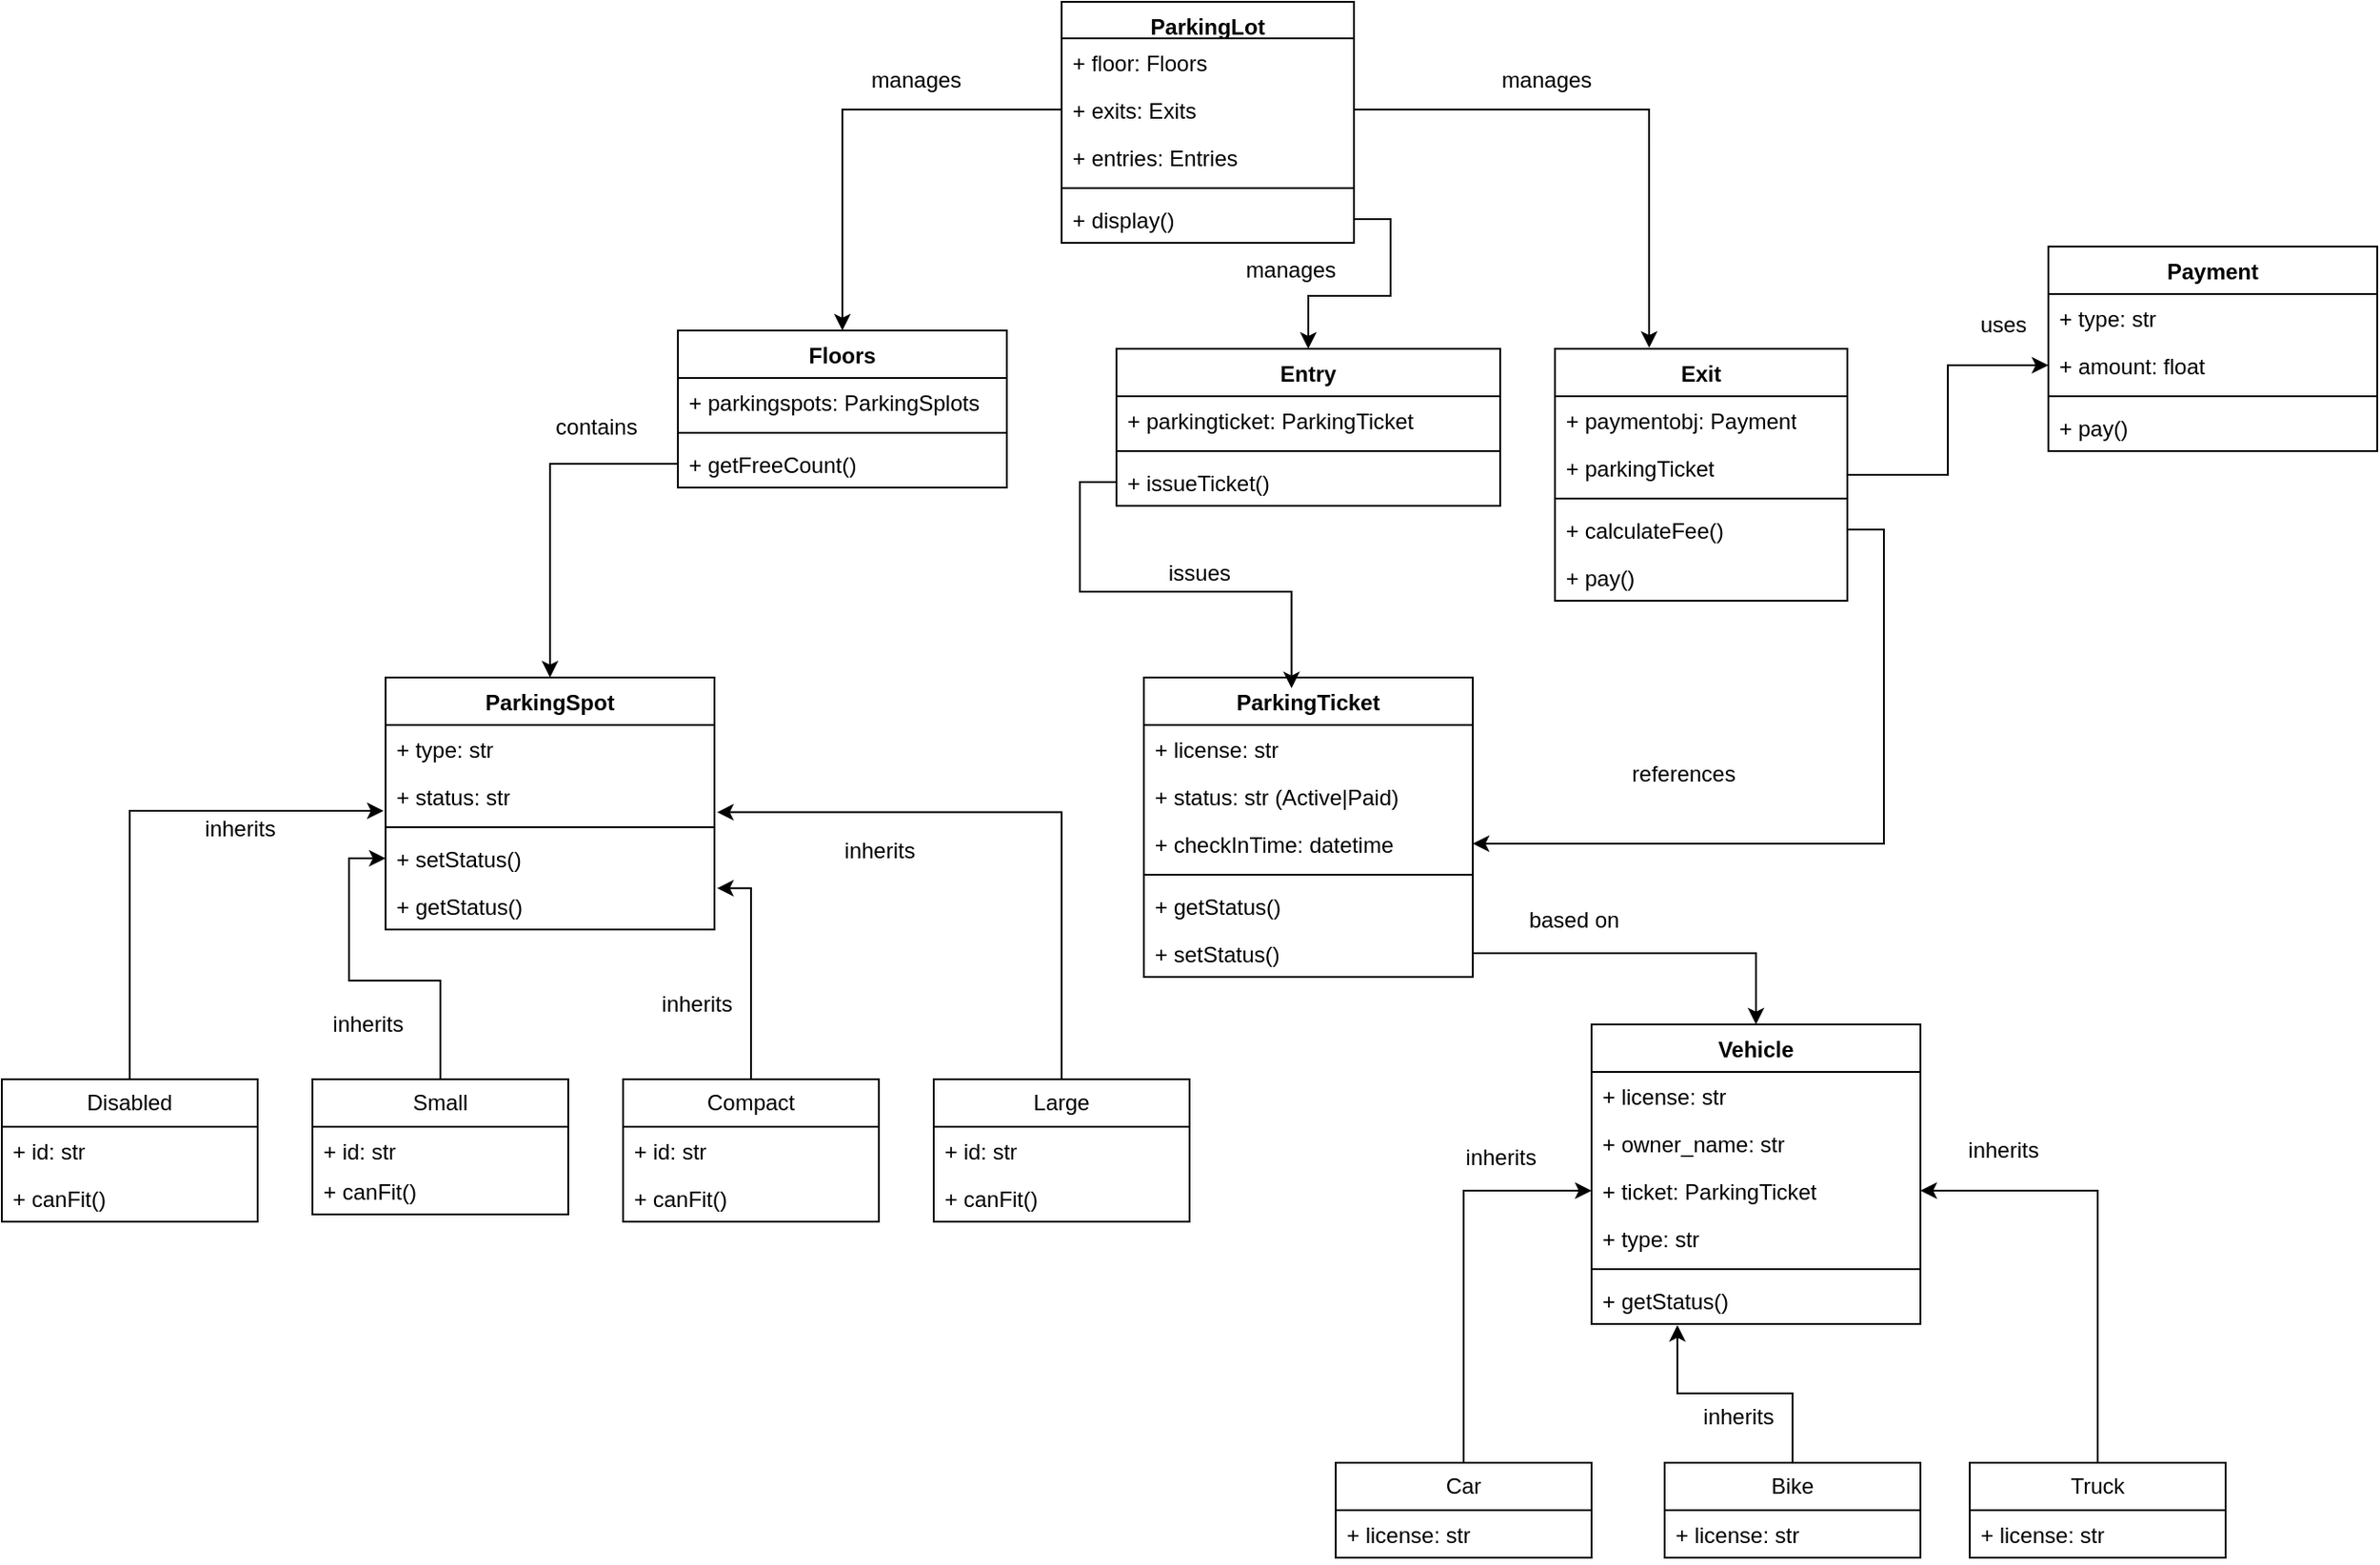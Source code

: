 <mxfile version="26.0.16">
  <diagram id="C5RBs43oDa-KdzZeNtuy" name="Page-1">
    <mxGraphModel dx="1863" dy="606" grid="1" gridSize="10" guides="1" tooltips="1" connect="1" arrows="1" fold="1" page="1" pageScale="1" pageWidth="827" pageHeight="1169" math="0" shadow="0">
      <root>
        <mxCell id="WIyWlLk6GJQsqaUBKTNV-0" />
        <mxCell id="WIyWlLk6GJQsqaUBKTNV-1" parent="WIyWlLk6GJQsqaUBKTNV-0" />
        <mxCell id="2SiRJwV4aDoIHjvy0PvF-11" value="ParkingLot" style="swimlane;fontStyle=1;align=center;verticalAlign=top;childLayout=stackLayout;horizontal=1;startSize=20;horizontalStack=0;resizeParent=1;resizeParentMax=0;resizeLast=0;collapsible=1;marginBottom=0;whiteSpace=wrap;html=1;" parent="WIyWlLk6GJQsqaUBKTNV-1" vertex="1">
          <mxGeometry x="320" y="40" width="160" height="132" as="geometry" />
        </mxCell>
        <mxCell id="2SiRJwV4aDoIHjvy0PvF-2" value="+ floor: Floors" style="text;strokeColor=none;fillColor=none;align=left;verticalAlign=top;spacingLeft=4;spacingRight=4;overflow=hidden;rotatable=0;points=[[0,0.5],[1,0.5]];portConstraint=eastwest;whiteSpace=wrap;html=1;" parent="2SiRJwV4aDoIHjvy0PvF-11" vertex="1">
          <mxGeometry y="20" width="160" height="26" as="geometry" />
        </mxCell>
        <mxCell id="2SiRJwV4aDoIHjvy0PvF-4" value="+ exits: Exits" style="text;strokeColor=none;fillColor=none;align=left;verticalAlign=top;spacingLeft=4;spacingRight=4;overflow=hidden;rotatable=0;points=[[0,0.5],[1,0.5]];portConstraint=eastwest;whiteSpace=wrap;html=1;" parent="2SiRJwV4aDoIHjvy0PvF-11" vertex="1">
          <mxGeometry y="46" width="160" height="26" as="geometry" />
        </mxCell>
        <mxCell id="2SiRJwV4aDoIHjvy0PvF-3" value="+ entries: Entries" style="text;strokeColor=none;fillColor=none;align=left;verticalAlign=top;spacingLeft=4;spacingRight=4;overflow=hidden;rotatable=0;points=[[0,0.5],[1,0.5]];portConstraint=eastwest;whiteSpace=wrap;html=1;" parent="2SiRJwV4aDoIHjvy0PvF-11" vertex="1">
          <mxGeometry y="72" width="160" height="26" as="geometry" />
        </mxCell>
        <mxCell id="2SiRJwV4aDoIHjvy0PvF-13" value="" style="line;strokeWidth=1;fillColor=none;align=left;verticalAlign=middle;spacingTop=-1;spacingLeft=3;spacingRight=3;rotatable=0;labelPosition=right;points=[];portConstraint=eastwest;strokeColor=inherit;" parent="2SiRJwV4aDoIHjvy0PvF-11" vertex="1">
          <mxGeometry y="98" width="160" height="8" as="geometry" />
        </mxCell>
        <mxCell id="2SiRJwV4aDoIHjvy0PvF-15" value="+ display()" style="text;strokeColor=none;fillColor=none;align=left;verticalAlign=top;spacingLeft=4;spacingRight=4;overflow=hidden;rotatable=0;points=[[0,0.5],[1,0.5]];portConstraint=eastwest;whiteSpace=wrap;html=1;" parent="2SiRJwV4aDoIHjvy0PvF-11" vertex="1">
          <mxGeometry y="106" width="160" height="26" as="geometry" />
        </mxCell>
        <mxCell id="2SiRJwV4aDoIHjvy0PvF-16" value="Floors" style="swimlane;fontStyle=1;align=center;verticalAlign=top;childLayout=stackLayout;horizontal=1;startSize=26;horizontalStack=0;resizeParent=1;resizeParentMax=0;resizeLast=0;collapsible=1;marginBottom=0;whiteSpace=wrap;html=1;" parent="WIyWlLk6GJQsqaUBKTNV-1" vertex="1">
          <mxGeometry x="110" y="220" width="180" height="86" as="geometry" />
        </mxCell>
        <mxCell id="2SiRJwV4aDoIHjvy0PvF-17" value="+ parkingspots: ParkingSplots" style="text;strokeColor=none;fillColor=none;align=left;verticalAlign=top;spacingLeft=4;spacingRight=4;overflow=hidden;rotatable=0;points=[[0,0.5],[1,0.5]];portConstraint=eastwest;whiteSpace=wrap;html=1;" parent="2SiRJwV4aDoIHjvy0PvF-16" vertex="1">
          <mxGeometry y="26" width="180" height="26" as="geometry" />
        </mxCell>
        <mxCell id="2SiRJwV4aDoIHjvy0PvF-18" value="" style="line;strokeWidth=1;fillColor=none;align=left;verticalAlign=middle;spacingTop=-1;spacingLeft=3;spacingRight=3;rotatable=0;labelPosition=right;points=[];portConstraint=eastwest;strokeColor=inherit;" parent="2SiRJwV4aDoIHjvy0PvF-16" vertex="1">
          <mxGeometry y="52" width="180" height="8" as="geometry" />
        </mxCell>
        <mxCell id="2SiRJwV4aDoIHjvy0PvF-19" value="+ getFreeCount()" style="text;strokeColor=none;fillColor=none;align=left;verticalAlign=top;spacingLeft=4;spacingRight=4;overflow=hidden;rotatable=0;points=[[0,0.5],[1,0.5]];portConstraint=eastwest;whiteSpace=wrap;html=1;" parent="2SiRJwV4aDoIHjvy0PvF-16" vertex="1">
          <mxGeometry y="60" width="180" height="26" as="geometry" />
        </mxCell>
        <mxCell id="2SiRJwV4aDoIHjvy0PvF-20" value="Entry" style="swimlane;fontStyle=1;align=center;verticalAlign=top;childLayout=stackLayout;horizontal=1;startSize=26;horizontalStack=0;resizeParent=1;resizeParentMax=0;resizeLast=0;collapsible=1;marginBottom=0;whiteSpace=wrap;html=1;" parent="WIyWlLk6GJQsqaUBKTNV-1" vertex="1">
          <mxGeometry x="350" y="230" width="210" height="86" as="geometry" />
        </mxCell>
        <mxCell id="2SiRJwV4aDoIHjvy0PvF-21" value="+ parkingticket: ParkingTicket" style="text;strokeColor=none;fillColor=none;align=left;verticalAlign=top;spacingLeft=4;spacingRight=4;overflow=hidden;rotatable=0;points=[[0,0.5],[1,0.5]];portConstraint=eastwest;whiteSpace=wrap;html=1;" parent="2SiRJwV4aDoIHjvy0PvF-20" vertex="1">
          <mxGeometry y="26" width="210" height="26" as="geometry" />
        </mxCell>
        <mxCell id="2SiRJwV4aDoIHjvy0PvF-22" value="" style="line;strokeWidth=1;fillColor=none;align=left;verticalAlign=middle;spacingTop=-1;spacingLeft=3;spacingRight=3;rotatable=0;labelPosition=right;points=[];portConstraint=eastwest;strokeColor=inherit;" parent="2SiRJwV4aDoIHjvy0PvF-20" vertex="1">
          <mxGeometry y="52" width="210" height="8" as="geometry" />
        </mxCell>
        <mxCell id="2SiRJwV4aDoIHjvy0PvF-23" value="+ issueTicket()" style="text;strokeColor=none;fillColor=none;align=left;verticalAlign=top;spacingLeft=4;spacingRight=4;overflow=hidden;rotatable=0;points=[[0,0.5],[1,0.5]];portConstraint=eastwest;whiteSpace=wrap;html=1;" parent="2SiRJwV4aDoIHjvy0PvF-20" vertex="1">
          <mxGeometry y="60" width="210" height="26" as="geometry" />
        </mxCell>
        <mxCell id="2SiRJwV4aDoIHjvy0PvF-64" style="edgeStyle=orthogonalEdgeStyle;rounded=0;orthogonalLoop=1;jettySize=auto;html=1;entryX=0;entryY=0.5;entryDx=0;entryDy=0;" parent="WIyWlLk6GJQsqaUBKTNV-1" source="2SiRJwV4aDoIHjvy0PvF-24" target="2SiRJwV4aDoIHjvy0PvF-59" edge="1">
          <mxGeometry relative="1" as="geometry" />
        </mxCell>
        <mxCell id="2SiRJwV4aDoIHjvy0PvF-24" value="Exit" style="swimlane;fontStyle=1;align=center;verticalAlign=top;childLayout=stackLayout;horizontal=1;startSize=26;horizontalStack=0;resizeParent=1;resizeParentMax=0;resizeLast=0;collapsible=1;marginBottom=0;whiteSpace=wrap;html=1;" parent="WIyWlLk6GJQsqaUBKTNV-1" vertex="1">
          <mxGeometry x="590" y="230" width="160" height="138" as="geometry" />
        </mxCell>
        <mxCell id="2SiRJwV4aDoIHjvy0PvF-35" value="+ paymentobj: Payment" style="text;strokeColor=none;fillColor=none;align=left;verticalAlign=top;spacingLeft=4;spacingRight=4;overflow=hidden;rotatable=0;points=[[0,0.5],[1,0.5]];portConstraint=eastwest;whiteSpace=wrap;html=1;" parent="2SiRJwV4aDoIHjvy0PvF-24" vertex="1">
          <mxGeometry y="26" width="160" height="26" as="geometry" />
        </mxCell>
        <mxCell id="2SiRJwV4aDoIHjvy0PvF-25" value="+ parkingTicket" style="text;strokeColor=none;fillColor=none;align=left;verticalAlign=top;spacingLeft=4;spacingRight=4;overflow=hidden;rotatable=0;points=[[0,0.5],[1,0.5]];portConstraint=eastwest;whiteSpace=wrap;html=1;" parent="2SiRJwV4aDoIHjvy0PvF-24" vertex="1">
          <mxGeometry y="52" width="160" height="26" as="geometry" />
        </mxCell>
        <mxCell id="2SiRJwV4aDoIHjvy0PvF-26" value="" style="line;strokeWidth=1;fillColor=none;align=left;verticalAlign=middle;spacingTop=-1;spacingLeft=3;spacingRight=3;rotatable=0;labelPosition=right;points=[];portConstraint=eastwest;strokeColor=inherit;" parent="2SiRJwV4aDoIHjvy0PvF-24" vertex="1">
          <mxGeometry y="78" width="160" height="8" as="geometry" />
        </mxCell>
        <mxCell id="2SiRJwV4aDoIHjvy0PvF-27" value="+ calculateFee()" style="text;strokeColor=none;fillColor=none;align=left;verticalAlign=top;spacingLeft=4;spacingRight=4;overflow=hidden;rotatable=0;points=[[0,0.5],[1,0.5]];portConstraint=eastwest;whiteSpace=wrap;html=1;" parent="2SiRJwV4aDoIHjvy0PvF-24" vertex="1">
          <mxGeometry y="86" width="160" height="26" as="geometry" />
        </mxCell>
        <mxCell id="2SiRJwV4aDoIHjvy0PvF-34" value="+ pay()" style="text;strokeColor=none;fillColor=none;align=left;verticalAlign=top;spacingLeft=4;spacingRight=4;overflow=hidden;rotatable=0;points=[[0,0.5],[1,0.5]];portConstraint=eastwest;whiteSpace=wrap;html=1;" parent="2SiRJwV4aDoIHjvy0PvF-24" vertex="1">
          <mxGeometry y="112" width="160" height="26" as="geometry" />
        </mxCell>
        <mxCell id="2SiRJwV4aDoIHjvy0PvF-28" value="ParkingSpot" style="swimlane;fontStyle=1;align=center;verticalAlign=top;childLayout=stackLayout;horizontal=1;startSize=26;horizontalStack=0;resizeParent=1;resizeParentMax=0;resizeLast=0;collapsible=1;marginBottom=0;whiteSpace=wrap;html=1;" parent="WIyWlLk6GJQsqaUBKTNV-1" vertex="1">
          <mxGeometry x="-50" y="410" width="180" height="138" as="geometry" />
        </mxCell>
        <mxCell id="2SiRJwV4aDoIHjvy0PvF-29" value="+ type: str" style="text;strokeColor=none;fillColor=none;align=left;verticalAlign=top;spacingLeft=4;spacingRight=4;overflow=hidden;rotatable=0;points=[[0,0.5],[1,0.5]];portConstraint=eastwest;whiteSpace=wrap;html=1;" parent="2SiRJwV4aDoIHjvy0PvF-28" vertex="1">
          <mxGeometry y="26" width="180" height="26" as="geometry" />
        </mxCell>
        <mxCell id="2SiRJwV4aDoIHjvy0PvF-32" value="+ status: str" style="text;strokeColor=none;fillColor=none;align=left;verticalAlign=top;spacingLeft=4;spacingRight=4;overflow=hidden;rotatable=0;points=[[0,0.5],[1,0.5]];portConstraint=eastwest;whiteSpace=wrap;html=1;" parent="2SiRJwV4aDoIHjvy0PvF-28" vertex="1">
          <mxGeometry y="52" width="180" height="26" as="geometry" />
        </mxCell>
        <mxCell id="2SiRJwV4aDoIHjvy0PvF-30" value="" style="line;strokeWidth=1;fillColor=none;align=left;verticalAlign=middle;spacingTop=-1;spacingLeft=3;spacingRight=3;rotatable=0;labelPosition=right;points=[];portConstraint=eastwest;strokeColor=inherit;" parent="2SiRJwV4aDoIHjvy0PvF-28" vertex="1">
          <mxGeometry y="78" width="180" height="8" as="geometry" />
        </mxCell>
        <mxCell id="2SiRJwV4aDoIHjvy0PvF-33" value="+ setStatus()" style="text;strokeColor=none;fillColor=none;align=left;verticalAlign=top;spacingLeft=4;spacingRight=4;overflow=hidden;rotatable=0;points=[[0,0.5],[1,0.5]];portConstraint=eastwest;whiteSpace=wrap;html=1;" parent="2SiRJwV4aDoIHjvy0PvF-28" vertex="1">
          <mxGeometry y="86" width="180" height="26" as="geometry" />
        </mxCell>
        <mxCell id="2SiRJwV4aDoIHjvy0PvF-31" value="+ getStatus()" style="text;strokeColor=none;fillColor=none;align=left;verticalAlign=top;spacingLeft=4;spacingRight=4;overflow=hidden;rotatable=0;points=[[0,0.5],[1,0.5]];portConstraint=eastwest;whiteSpace=wrap;html=1;" parent="2SiRJwV4aDoIHjvy0PvF-28" vertex="1">
          <mxGeometry y="112" width="180" height="26" as="geometry" />
        </mxCell>
        <mxCell id="2SiRJwV4aDoIHjvy0PvF-36" style="edgeStyle=orthogonalEdgeStyle;rounded=0;orthogonalLoop=1;jettySize=auto;html=1;entryX=0.5;entryY=0;entryDx=0;entryDy=0;" parent="WIyWlLk6GJQsqaUBKTNV-1" source="2SiRJwV4aDoIHjvy0PvF-4" target="2SiRJwV4aDoIHjvy0PvF-16" edge="1">
          <mxGeometry relative="1" as="geometry" />
        </mxCell>
        <mxCell id="2SiRJwV4aDoIHjvy0PvF-37" style="edgeStyle=orthogonalEdgeStyle;rounded=0;orthogonalLoop=1;jettySize=auto;html=1;exitX=1;exitY=0.5;exitDx=0;exitDy=0;entryX=0.322;entryY=-0.004;entryDx=0;entryDy=0;entryPerimeter=0;" parent="WIyWlLk6GJQsqaUBKTNV-1" source="2SiRJwV4aDoIHjvy0PvF-4" target="2SiRJwV4aDoIHjvy0PvF-24" edge="1">
          <mxGeometry relative="1" as="geometry">
            <mxPoint x="641" y="220" as="targetPoint" />
          </mxGeometry>
        </mxCell>
        <mxCell id="2SiRJwV4aDoIHjvy0PvF-38" style="edgeStyle=orthogonalEdgeStyle;rounded=0;orthogonalLoop=1;jettySize=auto;html=1;" parent="WIyWlLk6GJQsqaUBKTNV-1" source="2SiRJwV4aDoIHjvy0PvF-15" target="2SiRJwV4aDoIHjvy0PvF-20" edge="1">
          <mxGeometry relative="1" as="geometry" />
        </mxCell>
        <mxCell id="2SiRJwV4aDoIHjvy0PvF-39" value="manages" style="text;html=1;align=center;verticalAlign=middle;resizable=0;points=[];autosize=1;strokeColor=none;fillColor=none;" parent="WIyWlLk6GJQsqaUBKTNV-1" vertex="1">
          <mxGeometry x="205" y="68" width="70" height="30" as="geometry" />
        </mxCell>
        <mxCell id="2SiRJwV4aDoIHjvy0PvF-40" value="manages" style="text;html=1;align=center;verticalAlign=middle;resizable=0;points=[];autosize=1;strokeColor=none;fillColor=none;" parent="WIyWlLk6GJQsqaUBKTNV-1" vertex="1">
          <mxGeometry x="410" y="172" width="70" height="30" as="geometry" />
        </mxCell>
        <mxCell id="2SiRJwV4aDoIHjvy0PvF-41" value="manages" style="text;html=1;align=center;verticalAlign=middle;resizable=0;points=[];autosize=1;strokeColor=none;fillColor=none;" parent="WIyWlLk6GJQsqaUBKTNV-1" vertex="1">
          <mxGeometry x="550" y="68" width="70" height="30" as="geometry" />
        </mxCell>
        <mxCell id="2SiRJwV4aDoIHjvy0PvF-43" style="edgeStyle=orthogonalEdgeStyle;rounded=0;orthogonalLoop=1;jettySize=auto;html=1;entryX=0.5;entryY=0;entryDx=0;entryDy=0;" parent="WIyWlLk6GJQsqaUBKTNV-1" source="2SiRJwV4aDoIHjvy0PvF-19" target="2SiRJwV4aDoIHjvy0PvF-28" edge="1">
          <mxGeometry relative="1" as="geometry" />
        </mxCell>
        <mxCell id="2SiRJwV4aDoIHjvy0PvF-44" value="contains" style="text;html=1;align=center;verticalAlign=middle;resizable=0;points=[];autosize=1;strokeColor=none;fillColor=none;" parent="WIyWlLk6GJQsqaUBKTNV-1" vertex="1">
          <mxGeometry x="30" y="258" width="70" height="30" as="geometry" />
        </mxCell>
        <mxCell id="2SiRJwV4aDoIHjvy0PvF-45" value="ParkingTicket" style="swimlane;fontStyle=1;align=center;verticalAlign=top;childLayout=stackLayout;horizontal=1;startSize=26;horizontalStack=0;resizeParent=1;resizeParentMax=0;resizeLast=0;collapsible=1;marginBottom=0;whiteSpace=wrap;html=1;" parent="WIyWlLk6GJQsqaUBKTNV-1" vertex="1">
          <mxGeometry x="365" y="410" width="180" height="164" as="geometry" />
        </mxCell>
        <mxCell id="2SiRJwV4aDoIHjvy0PvF-46" value="+ license: str" style="text;strokeColor=none;fillColor=none;align=left;verticalAlign=top;spacingLeft=4;spacingRight=4;overflow=hidden;rotatable=0;points=[[0,0.5],[1,0.5]];portConstraint=eastwest;whiteSpace=wrap;html=1;" parent="2SiRJwV4aDoIHjvy0PvF-45" vertex="1">
          <mxGeometry y="26" width="180" height="26" as="geometry" />
        </mxCell>
        <mxCell id="2SiRJwV4aDoIHjvy0PvF-55" value="+ status: str (Active|Paid)" style="text;strokeColor=none;fillColor=none;align=left;verticalAlign=top;spacingLeft=4;spacingRight=4;overflow=hidden;rotatable=0;points=[[0,0.5],[1,0.5]];portConstraint=eastwest;whiteSpace=wrap;html=1;" parent="2SiRJwV4aDoIHjvy0PvF-45" vertex="1">
          <mxGeometry y="52" width="180" height="26" as="geometry" />
        </mxCell>
        <mxCell id="2SiRJwV4aDoIHjvy0PvF-47" value="+ checkInTime: datetime" style="text;strokeColor=none;fillColor=none;align=left;verticalAlign=top;spacingLeft=4;spacingRight=4;overflow=hidden;rotatable=0;points=[[0,0.5],[1,0.5]];portConstraint=eastwest;whiteSpace=wrap;html=1;" parent="2SiRJwV4aDoIHjvy0PvF-45" vertex="1">
          <mxGeometry y="78" width="180" height="26" as="geometry" />
        </mxCell>
        <mxCell id="2SiRJwV4aDoIHjvy0PvF-48" value="" style="line;strokeWidth=1;fillColor=none;align=left;verticalAlign=middle;spacingTop=-1;spacingLeft=3;spacingRight=3;rotatable=0;labelPosition=right;points=[];portConstraint=eastwest;strokeColor=inherit;" parent="2SiRJwV4aDoIHjvy0PvF-45" vertex="1">
          <mxGeometry y="104" width="180" height="8" as="geometry" />
        </mxCell>
        <mxCell id="2SiRJwV4aDoIHjvy0PvF-50" value="+ getStatus()" style="text;strokeColor=none;fillColor=none;align=left;verticalAlign=top;spacingLeft=4;spacingRight=4;overflow=hidden;rotatable=0;points=[[0,0.5],[1,0.5]];portConstraint=eastwest;whiteSpace=wrap;html=1;" parent="2SiRJwV4aDoIHjvy0PvF-45" vertex="1">
          <mxGeometry y="112" width="180" height="26" as="geometry" />
        </mxCell>
        <mxCell id="2SiRJwV4aDoIHjvy0PvF-56" value="+ setStatus()" style="text;strokeColor=none;fillColor=none;align=left;verticalAlign=top;spacingLeft=4;spacingRight=4;overflow=hidden;rotatable=0;points=[[0,0.5],[1,0.5]];portConstraint=eastwest;whiteSpace=wrap;html=1;" parent="2SiRJwV4aDoIHjvy0PvF-45" vertex="1">
          <mxGeometry y="138" width="180" height="26" as="geometry" />
        </mxCell>
        <mxCell id="2SiRJwV4aDoIHjvy0PvF-51" style="edgeStyle=orthogonalEdgeStyle;rounded=0;orthogonalLoop=1;jettySize=auto;html=1;entryX=0.449;entryY=0.036;entryDx=0;entryDy=0;entryPerimeter=0;" parent="WIyWlLk6GJQsqaUBKTNV-1" source="2SiRJwV4aDoIHjvy0PvF-23" target="2SiRJwV4aDoIHjvy0PvF-45" edge="1">
          <mxGeometry relative="1" as="geometry" />
        </mxCell>
        <mxCell id="2SiRJwV4aDoIHjvy0PvF-52" value="issues" style="text;html=1;align=center;verticalAlign=middle;resizable=0;points=[];autosize=1;strokeColor=none;fillColor=none;" parent="WIyWlLk6GJQsqaUBKTNV-1" vertex="1">
          <mxGeometry x="365" y="338" width="60" height="30" as="geometry" />
        </mxCell>
        <mxCell id="2SiRJwV4aDoIHjvy0PvF-53" style="edgeStyle=orthogonalEdgeStyle;rounded=0;orthogonalLoop=1;jettySize=auto;html=1;exitX=1;exitY=0.5;exitDx=0;exitDy=0;entryX=1;entryY=0.5;entryDx=0;entryDy=0;" parent="WIyWlLk6GJQsqaUBKTNV-1" source="2SiRJwV4aDoIHjvy0PvF-27" target="2SiRJwV4aDoIHjvy0PvF-47" edge="1">
          <mxGeometry relative="1" as="geometry" />
        </mxCell>
        <mxCell id="2SiRJwV4aDoIHjvy0PvF-54" value="references" style="text;html=1;align=center;verticalAlign=middle;resizable=0;points=[];autosize=1;strokeColor=none;fillColor=none;" parent="WIyWlLk6GJQsqaUBKTNV-1" vertex="1">
          <mxGeometry x="620" y="448" width="80" height="30" as="geometry" />
        </mxCell>
        <mxCell id="2SiRJwV4aDoIHjvy0PvF-57" value="Payment" style="swimlane;fontStyle=1;align=center;verticalAlign=top;childLayout=stackLayout;horizontal=1;startSize=26;horizontalStack=0;resizeParent=1;resizeParentMax=0;resizeLast=0;collapsible=1;marginBottom=0;whiteSpace=wrap;html=1;" parent="WIyWlLk6GJQsqaUBKTNV-1" vertex="1">
          <mxGeometry x="860" y="174" width="180" height="112" as="geometry" />
        </mxCell>
        <mxCell id="2SiRJwV4aDoIHjvy0PvF-58" value="+ type: str" style="text;strokeColor=none;fillColor=none;align=left;verticalAlign=top;spacingLeft=4;spacingRight=4;overflow=hidden;rotatable=0;points=[[0,0.5],[1,0.5]];portConstraint=eastwest;whiteSpace=wrap;html=1;" parent="2SiRJwV4aDoIHjvy0PvF-57" vertex="1">
          <mxGeometry y="26" width="180" height="26" as="geometry" />
        </mxCell>
        <mxCell id="2SiRJwV4aDoIHjvy0PvF-59" value="+ amount: float" style="text;strokeColor=none;fillColor=none;align=left;verticalAlign=top;spacingLeft=4;spacingRight=4;overflow=hidden;rotatable=0;points=[[0,0.5],[1,0.5]];portConstraint=eastwest;whiteSpace=wrap;html=1;" parent="2SiRJwV4aDoIHjvy0PvF-57" vertex="1">
          <mxGeometry y="52" width="180" height="26" as="geometry" />
        </mxCell>
        <mxCell id="2SiRJwV4aDoIHjvy0PvF-61" value="" style="line;strokeWidth=1;fillColor=none;align=left;verticalAlign=middle;spacingTop=-1;spacingLeft=3;spacingRight=3;rotatable=0;labelPosition=right;points=[];portConstraint=eastwest;strokeColor=inherit;" parent="2SiRJwV4aDoIHjvy0PvF-57" vertex="1">
          <mxGeometry y="78" width="180" height="8" as="geometry" />
        </mxCell>
        <mxCell id="2SiRJwV4aDoIHjvy0PvF-62" value="+ pay()" style="text;strokeColor=none;fillColor=none;align=left;verticalAlign=top;spacingLeft=4;spacingRight=4;overflow=hidden;rotatable=0;points=[[0,0.5],[1,0.5]];portConstraint=eastwest;whiteSpace=wrap;html=1;" parent="2SiRJwV4aDoIHjvy0PvF-57" vertex="1">
          <mxGeometry y="86" width="180" height="26" as="geometry" />
        </mxCell>
        <mxCell id="2SiRJwV4aDoIHjvy0PvF-65" value="uses" style="text;html=1;align=center;verticalAlign=middle;resizable=0;points=[];autosize=1;strokeColor=none;fillColor=none;" parent="WIyWlLk6GJQsqaUBKTNV-1" vertex="1">
          <mxGeometry x="810" y="202" width="50" height="30" as="geometry" />
        </mxCell>
        <mxCell id="2SiRJwV4aDoIHjvy0PvF-66" value="Vehicle" style="swimlane;fontStyle=1;align=center;verticalAlign=top;childLayout=stackLayout;horizontal=1;startSize=26;horizontalStack=0;resizeParent=1;resizeParentMax=0;resizeLast=0;collapsible=1;marginBottom=0;whiteSpace=wrap;html=1;" parent="WIyWlLk6GJQsqaUBKTNV-1" vertex="1">
          <mxGeometry x="610" y="600" width="180" height="164" as="geometry" />
        </mxCell>
        <mxCell id="2SiRJwV4aDoIHjvy0PvF-67" value="+ license: str" style="text;strokeColor=none;fillColor=none;align=left;verticalAlign=top;spacingLeft=4;spacingRight=4;overflow=hidden;rotatable=0;points=[[0,0.5],[1,0.5]];portConstraint=eastwest;whiteSpace=wrap;html=1;" parent="2SiRJwV4aDoIHjvy0PvF-66" vertex="1">
          <mxGeometry y="26" width="180" height="26" as="geometry" />
        </mxCell>
        <mxCell id="2SiRJwV4aDoIHjvy0PvF-68" value="+ owner_name: str" style="text;strokeColor=none;fillColor=none;align=left;verticalAlign=top;spacingLeft=4;spacingRight=4;overflow=hidden;rotatable=0;points=[[0,0.5],[1,0.5]];portConstraint=eastwest;whiteSpace=wrap;html=1;" parent="2SiRJwV4aDoIHjvy0PvF-66" vertex="1">
          <mxGeometry y="52" width="180" height="26" as="geometry" />
        </mxCell>
        <mxCell id="2SiRJwV4aDoIHjvy0PvF-73" value="+ ticket: ParkingTicket" style="text;strokeColor=none;fillColor=none;align=left;verticalAlign=top;spacingLeft=4;spacingRight=4;overflow=hidden;rotatable=0;points=[[0,0.5],[1,0.5]];portConstraint=eastwest;whiteSpace=wrap;html=1;" parent="2SiRJwV4aDoIHjvy0PvF-66" vertex="1">
          <mxGeometry y="78" width="180" height="26" as="geometry" />
        </mxCell>
        <mxCell id="2SiRJwV4aDoIHjvy0PvF-69" value="+ type: str" style="text;strokeColor=none;fillColor=none;align=left;verticalAlign=top;spacingLeft=4;spacingRight=4;overflow=hidden;rotatable=0;points=[[0,0.5],[1,0.5]];portConstraint=eastwest;whiteSpace=wrap;html=1;" parent="2SiRJwV4aDoIHjvy0PvF-66" vertex="1">
          <mxGeometry y="104" width="180" height="26" as="geometry" />
        </mxCell>
        <mxCell id="2SiRJwV4aDoIHjvy0PvF-70" value="" style="line;strokeWidth=1;fillColor=none;align=left;verticalAlign=middle;spacingTop=-1;spacingLeft=3;spacingRight=3;rotatable=0;labelPosition=right;points=[];portConstraint=eastwest;strokeColor=inherit;" parent="2SiRJwV4aDoIHjvy0PvF-66" vertex="1">
          <mxGeometry y="130" width="180" height="8" as="geometry" />
        </mxCell>
        <mxCell id="2SiRJwV4aDoIHjvy0PvF-71" value="+ getStatus()" style="text;strokeColor=none;fillColor=none;align=left;verticalAlign=top;spacingLeft=4;spacingRight=4;overflow=hidden;rotatable=0;points=[[0,0.5],[1,0.5]];portConstraint=eastwest;whiteSpace=wrap;html=1;" parent="2SiRJwV4aDoIHjvy0PvF-66" vertex="1">
          <mxGeometry y="138" width="180" height="26" as="geometry" />
        </mxCell>
        <mxCell id="2SiRJwV4aDoIHjvy0PvF-76" style="edgeStyle=orthogonalEdgeStyle;rounded=0;orthogonalLoop=1;jettySize=auto;html=1;entryX=0.5;entryY=0;entryDx=0;entryDy=0;" parent="WIyWlLk6GJQsqaUBKTNV-1" source="2SiRJwV4aDoIHjvy0PvF-56" target="2SiRJwV4aDoIHjvy0PvF-66" edge="1">
          <mxGeometry relative="1" as="geometry" />
        </mxCell>
        <mxCell id="2SiRJwV4aDoIHjvy0PvF-77" value="based on" style="text;html=1;align=center;verticalAlign=middle;resizable=0;points=[];autosize=1;strokeColor=none;fillColor=none;" parent="WIyWlLk6GJQsqaUBKTNV-1" vertex="1">
          <mxGeometry x="565" y="528" width="70" height="30" as="geometry" />
        </mxCell>
        <mxCell id="2SiRJwV4aDoIHjvy0PvF-89" value="Disabled" style="swimlane;fontStyle=0;childLayout=stackLayout;horizontal=1;startSize=26;fillColor=none;horizontalStack=0;resizeParent=1;resizeParentMax=0;resizeLast=0;collapsible=1;marginBottom=0;whiteSpace=wrap;html=1;" parent="WIyWlLk6GJQsqaUBKTNV-1" vertex="1">
          <mxGeometry x="-260" y="630" width="140" height="78" as="geometry" />
        </mxCell>
        <mxCell id="2SiRJwV4aDoIHjvy0PvF-90" value="+ id: str" style="text;strokeColor=none;fillColor=none;align=left;verticalAlign=top;spacingLeft=4;spacingRight=4;overflow=hidden;rotatable=0;points=[[0,0.5],[1,0.5]];portConstraint=eastwest;whiteSpace=wrap;html=1;" parent="2SiRJwV4aDoIHjvy0PvF-89" vertex="1">
          <mxGeometry y="26" width="140" height="26" as="geometry" />
        </mxCell>
        <mxCell id="2SiRJwV4aDoIHjvy0PvF-91" value="+ canFit()" style="text;strokeColor=none;fillColor=none;align=left;verticalAlign=top;spacingLeft=4;spacingRight=4;overflow=hidden;rotatable=0;points=[[0,0.5],[1,0.5]];portConstraint=eastwest;whiteSpace=wrap;html=1;" parent="2SiRJwV4aDoIHjvy0PvF-89" vertex="1">
          <mxGeometry y="52" width="140" height="26" as="geometry" />
        </mxCell>
        <mxCell id="2SiRJwV4aDoIHjvy0PvF-109" style="edgeStyle=orthogonalEdgeStyle;rounded=0;orthogonalLoop=1;jettySize=auto;html=1;exitX=0.5;exitY=0;exitDx=0;exitDy=0;entryX=0;entryY=0.5;entryDx=0;entryDy=0;" parent="WIyWlLk6GJQsqaUBKTNV-1" source="2SiRJwV4aDoIHjvy0PvF-92" target="2SiRJwV4aDoIHjvy0PvF-33" edge="1">
          <mxGeometry relative="1" as="geometry" />
        </mxCell>
        <mxCell id="2SiRJwV4aDoIHjvy0PvF-92" value="Small" style="swimlane;fontStyle=0;childLayout=stackLayout;horizontal=1;startSize=26;fillColor=none;horizontalStack=0;resizeParent=1;resizeParentMax=0;resizeLast=0;collapsible=1;marginBottom=0;whiteSpace=wrap;html=1;" parent="WIyWlLk6GJQsqaUBKTNV-1" vertex="1">
          <mxGeometry x="-90" y="630" width="140" height="74" as="geometry" />
        </mxCell>
        <mxCell id="2SiRJwV4aDoIHjvy0PvF-93" value="+ id: str" style="text;strokeColor=none;fillColor=none;align=left;verticalAlign=top;spacingLeft=4;spacingRight=4;overflow=hidden;rotatable=0;points=[[0,0.5],[1,0.5]];portConstraint=eastwest;whiteSpace=wrap;html=1;" parent="2SiRJwV4aDoIHjvy0PvF-92" vertex="1">
          <mxGeometry y="26" width="140" height="22" as="geometry" />
        </mxCell>
        <mxCell id="2SiRJwV4aDoIHjvy0PvF-94" value="+ canFit()" style="text;strokeColor=none;fillColor=none;align=left;verticalAlign=top;spacingLeft=4;spacingRight=4;overflow=hidden;rotatable=0;points=[[0,0.5],[1,0.5]];portConstraint=eastwest;whiteSpace=wrap;html=1;" parent="2SiRJwV4aDoIHjvy0PvF-92" vertex="1">
          <mxGeometry y="48" width="140" height="26" as="geometry" />
        </mxCell>
        <mxCell id="2SiRJwV4aDoIHjvy0PvF-95" value="Compact" style="swimlane;fontStyle=0;childLayout=stackLayout;horizontal=1;startSize=26;fillColor=none;horizontalStack=0;resizeParent=1;resizeParentMax=0;resizeLast=0;collapsible=1;marginBottom=0;whiteSpace=wrap;html=1;" parent="WIyWlLk6GJQsqaUBKTNV-1" vertex="1">
          <mxGeometry x="80" y="630" width="140" height="78" as="geometry" />
        </mxCell>
        <mxCell id="2SiRJwV4aDoIHjvy0PvF-96" value="+ id: str" style="text;strokeColor=none;fillColor=none;align=left;verticalAlign=top;spacingLeft=4;spacingRight=4;overflow=hidden;rotatable=0;points=[[0,0.5],[1,0.5]];portConstraint=eastwest;whiteSpace=wrap;html=1;" parent="2SiRJwV4aDoIHjvy0PvF-95" vertex="1">
          <mxGeometry y="26" width="140" height="26" as="geometry" />
        </mxCell>
        <mxCell id="2SiRJwV4aDoIHjvy0PvF-97" value="+ canFit()" style="text;strokeColor=none;fillColor=none;align=left;verticalAlign=top;spacingLeft=4;spacingRight=4;overflow=hidden;rotatable=0;points=[[0,0.5],[1,0.5]];portConstraint=eastwest;whiteSpace=wrap;html=1;" parent="2SiRJwV4aDoIHjvy0PvF-95" vertex="1">
          <mxGeometry y="52" width="140" height="26" as="geometry" />
        </mxCell>
        <mxCell id="2SiRJwV4aDoIHjvy0PvF-98" value="Large" style="swimlane;fontStyle=0;childLayout=stackLayout;horizontal=1;startSize=26;fillColor=none;horizontalStack=0;resizeParent=1;resizeParentMax=0;resizeLast=0;collapsible=1;marginBottom=0;whiteSpace=wrap;html=1;" parent="WIyWlLk6GJQsqaUBKTNV-1" vertex="1">
          <mxGeometry x="250" y="630" width="140" height="78" as="geometry" />
        </mxCell>
        <mxCell id="2SiRJwV4aDoIHjvy0PvF-99" value="+ id: str" style="text;strokeColor=none;fillColor=none;align=left;verticalAlign=top;spacingLeft=4;spacingRight=4;overflow=hidden;rotatable=0;points=[[0,0.5],[1,0.5]];portConstraint=eastwest;whiteSpace=wrap;html=1;" parent="2SiRJwV4aDoIHjvy0PvF-98" vertex="1">
          <mxGeometry y="26" width="140" height="26" as="geometry" />
        </mxCell>
        <mxCell id="2SiRJwV4aDoIHjvy0PvF-100" value="+ canFit()" style="text;strokeColor=none;fillColor=none;align=left;verticalAlign=top;spacingLeft=4;spacingRight=4;overflow=hidden;rotatable=0;points=[[0,0.5],[1,0.5]];portConstraint=eastwest;whiteSpace=wrap;html=1;" parent="2SiRJwV4aDoIHjvy0PvF-98" vertex="1">
          <mxGeometry y="52" width="140" height="26" as="geometry" />
        </mxCell>
        <mxCell id="2SiRJwV4aDoIHjvy0PvF-108" style="edgeStyle=orthogonalEdgeStyle;rounded=0;orthogonalLoop=1;jettySize=auto;html=1;exitX=0.5;exitY=0;exitDx=0;exitDy=0;entryX=-0.006;entryY=0.808;entryDx=0;entryDy=0;entryPerimeter=0;" parent="WIyWlLk6GJQsqaUBKTNV-1" source="2SiRJwV4aDoIHjvy0PvF-89" target="2SiRJwV4aDoIHjvy0PvF-32" edge="1">
          <mxGeometry relative="1" as="geometry" />
        </mxCell>
        <mxCell id="2SiRJwV4aDoIHjvy0PvF-110" style="edgeStyle=orthogonalEdgeStyle;rounded=0;orthogonalLoop=1;jettySize=auto;html=1;exitX=0.5;exitY=0;exitDx=0;exitDy=0;entryX=1.008;entryY=0.131;entryDx=0;entryDy=0;entryPerimeter=0;" parent="WIyWlLk6GJQsqaUBKTNV-1" source="2SiRJwV4aDoIHjvy0PvF-95" target="2SiRJwV4aDoIHjvy0PvF-31" edge="1">
          <mxGeometry relative="1" as="geometry" />
        </mxCell>
        <mxCell id="2SiRJwV4aDoIHjvy0PvF-111" style="edgeStyle=orthogonalEdgeStyle;rounded=0;orthogonalLoop=1;jettySize=auto;html=1;exitX=0.5;exitY=0;exitDx=0;exitDy=0;entryX=1.008;entryY=0.838;entryDx=0;entryDy=0;entryPerimeter=0;" parent="WIyWlLk6GJQsqaUBKTNV-1" source="2SiRJwV4aDoIHjvy0PvF-98" target="2SiRJwV4aDoIHjvy0PvF-32" edge="1">
          <mxGeometry relative="1" as="geometry" />
        </mxCell>
        <mxCell id="2SiRJwV4aDoIHjvy0PvF-112" value="inherits" style="text;html=1;align=center;verticalAlign=middle;resizable=0;points=[];autosize=1;strokeColor=none;fillColor=none;" parent="WIyWlLk6GJQsqaUBKTNV-1" vertex="1">
          <mxGeometry x="-160" y="478" width="60" height="30" as="geometry" />
        </mxCell>
        <mxCell id="2SiRJwV4aDoIHjvy0PvF-113" value="inherits" style="text;html=1;align=center;verticalAlign=middle;resizable=0;points=[];autosize=1;strokeColor=none;fillColor=none;" parent="WIyWlLk6GJQsqaUBKTNV-1" vertex="1">
          <mxGeometry x="-90" y="585" width="60" height="30" as="geometry" />
        </mxCell>
        <mxCell id="2SiRJwV4aDoIHjvy0PvF-114" value="inherits" style="text;html=1;align=center;verticalAlign=middle;resizable=0;points=[];autosize=1;strokeColor=none;fillColor=none;" parent="WIyWlLk6GJQsqaUBKTNV-1" vertex="1">
          <mxGeometry x="90" y="574" width="60" height="30" as="geometry" />
        </mxCell>
        <mxCell id="2SiRJwV4aDoIHjvy0PvF-115" value="inherits" style="text;html=1;align=center;verticalAlign=middle;resizable=0;points=[];autosize=1;strokeColor=none;fillColor=none;" parent="WIyWlLk6GJQsqaUBKTNV-1" vertex="1">
          <mxGeometry x="190" y="490" width="60" height="30" as="geometry" />
        </mxCell>
        <mxCell id="2SiRJwV4aDoIHjvy0PvF-125" style="edgeStyle=orthogonalEdgeStyle;rounded=0;orthogonalLoop=1;jettySize=auto;html=1;entryX=0;entryY=0.5;entryDx=0;entryDy=0;" parent="WIyWlLk6GJQsqaUBKTNV-1" source="2SiRJwV4aDoIHjvy0PvF-116" target="2SiRJwV4aDoIHjvy0PvF-73" edge="1">
          <mxGeometry relative="1" as="geometry" />
        </mxCell>
        <mxCell id="2SiRJwV4aDoIHjvy0PvF-116" value="Car" style="swimlane;fontStyle=0;childLayout=stackLayout;horizontal=1;startSize=26;fillColor=none;horizontalStack=0;resizeParent=1;resizeParentMax=0;resizeLast=0;collapsible=1;marginBottom=0;whiteSpace=wrap;html=1;" parent="WIyWlLk6GJQsqaUBKTNV-1" vertex="1">
          <mxGeometry x="470" y="840" width="140" height="52" as="geometry" />
        </mxCell>
        <mxCell id="2SiRJwV4aDoIHjvy0PvF-120" value="+ license: str" style="text;strokeColor=none;fillColor=none;align=left;verticalAlign=top;spacingLeft=4;spacingRight=4;overflow=hidden;rotatable=0;points=[[0,0.5],[1,0.5]];portConstraint=eastwest;whiteSpace=wrap;html=1;" parent="2SiRJwV4aDoIHjvy0PvF-116" vertex="1">
          <mxGeometry y="26" width="140" height="26" as="geometry" />
        </mxCell>
        <mxCell id="2SiRJwV4aDoIHjvy0PvF-121" value="Bike" style="swimlane;fontStyle=0;childLayout=stackLayout;horizontal=1;startSize=26;fillColor=none;horizontalStack=0;resizeParent=1;resizeParentMax=0;resizeLast=0;collapsible=1;marginBottom=0;whiteSpace=wrap;html=1;" parent="WIyWlLk6GJQsqaUBKTNV-1" vertex="1">
          <mxGeometry x="650" y="840" width="140" height="52" as="geometry" />
        </mxCell>
        <mxCell id="2SiRJwV4aDoIHjvy0PvF-122" value="+ license: str" style="text;strokeColor=none;fillColor=none;align=left;verticalAlign=top;spacingLeft=4;spacingRight=4;overflow=hidden;rotatable=0;points=[[0,0.5],[1,0.5]];portConstraint=eastwest;whiteSpace=wrap;html=1;" parent="2SiRJwV4aDoIHjvy0PvF-121" vertex="1">
          <mxGeometry y="26" width="140" height="26" as="geometry" />
        </mxCell>
        <mxCell id="2SiRJwV4aDoIHjvy0PvF-127" style="edgeStyle=orthogonalEdgeStyle;rounded=0;orthogonalLoop=1;jettySize=auto;html=1;entryX=1;entryY=0.5;entryDx=0;entryDy=0;" parent="WIyWlLk6GJQsqaUBKTNV-1" source="2SiRJwV4aDoIHjvy0PvF-123" target="2SiRJwV4aDoIHjvy0PvF-73" edge="1">
          <mxGeometry relative="1" as="geometry" />
        </mxCell>
        <mxCell id="2SiRJwV4aDoIHjvy0PvF-123" value="Truck" style="swimlane;fontStyle=0;childLayout=stackLayout;horizontal=1;startSize=26;fillColor=none;horizontalStack=0;resizeParent=1;resizeParentMax=0;resizeLast=0;collapsible=1;marginBottom=0;whiteSpace=wrap;html=1;" parent="WIyWlLk6GJQsqaUBKTNV-1" vertex="1">
          <mxGeometry x="817" y="840" width="140" height="52" as="geometry" />
        </mxCell>
        <mxCell id="2SiRJwV4aDoIHjvy0PvF-124" value="+ license: str" style="text;strokeColor=none;fillColor=none;align=left;verticalAlign=top;spacingLeft=4;spacingRight=4;overflow=hidden;rotatable=0;points=[[0,0.5],[1,0.5]];portConstraint=eastwest;whiteSpace=wrap;html=1;" parent="2SiRJwV4aDoIHjvy0PvF-123" vertex="1">
          <mxGeometry y="26" width="140" height="26" as="geometry" />
        </mxCell>
        <mxCell id="2SiRJwV4aDoIHjvy0PvF-126" style="edgeStyle=orthogonalEdgeStyle;rounded=0;orthogonalLoop=1;jettySize=auto;html=1;exitX=0.5;exitY=0;exitDx=0;exitDy=0;entryX=0.261;entryY=1.023;entryDx=0;entryDy=0;entryPerimeter=0;" parent="WIyWlLk6GJQsqaUBKTNV-1" source="2SiRJwV4aDoIHjvy0PvF-121" target="2SiRJwV4aDoIHjvy0PvF-71" edge="1">
          <mxGeometry relative="1" as="geometry" />
        </mxCell>
        <mxCell id="2SiRJwV4aDoIHjvy0PvF-128" value="inherits" style="text;html=1;align=center;verticalAlign=middle;resizable=0;points=[];autosize=1;strokeColor=none;fillColor=none;" parent="WIyWlLk6GJQsqaUBKTNV-1" vertex="1">
          <mxGeometry x="530" y="658" width="60" height="30" as="geometry" />
        </mxCell>
        <mxCell id="2SiRJwV4aDoIHjvy0PvF-129" value="inherits" style="text;html=1;align=center;verticalAlign=middle;resizable=0;points=[];autosize=1;strokeColor=none;fillColor=none;" parent="WIyWlLk6GJQsqaUBKTNV-1" vertex="1">
          <mxGeometry x="660" y="800" width="60" height="30" as="geometry" />
        </mxCell>
        <mxCell id="2SiRJwV4aDoIHjvy0PvF-130" value="inherits" style="text;html=1;align=center;verticalAlign=middle;resizable=0;points=[];autosize=1;strokeColor=none;fillColor=none;" parent="WIyWlLk6GJQsqaUBKTNV-1" vertex="1">
          <mxGeometry x="805" y="654" width="60" height="30" as="geometry" />
        </mxCell>
      </root>
    </mxGraphModel>
  </diagram>
</mxfile>
